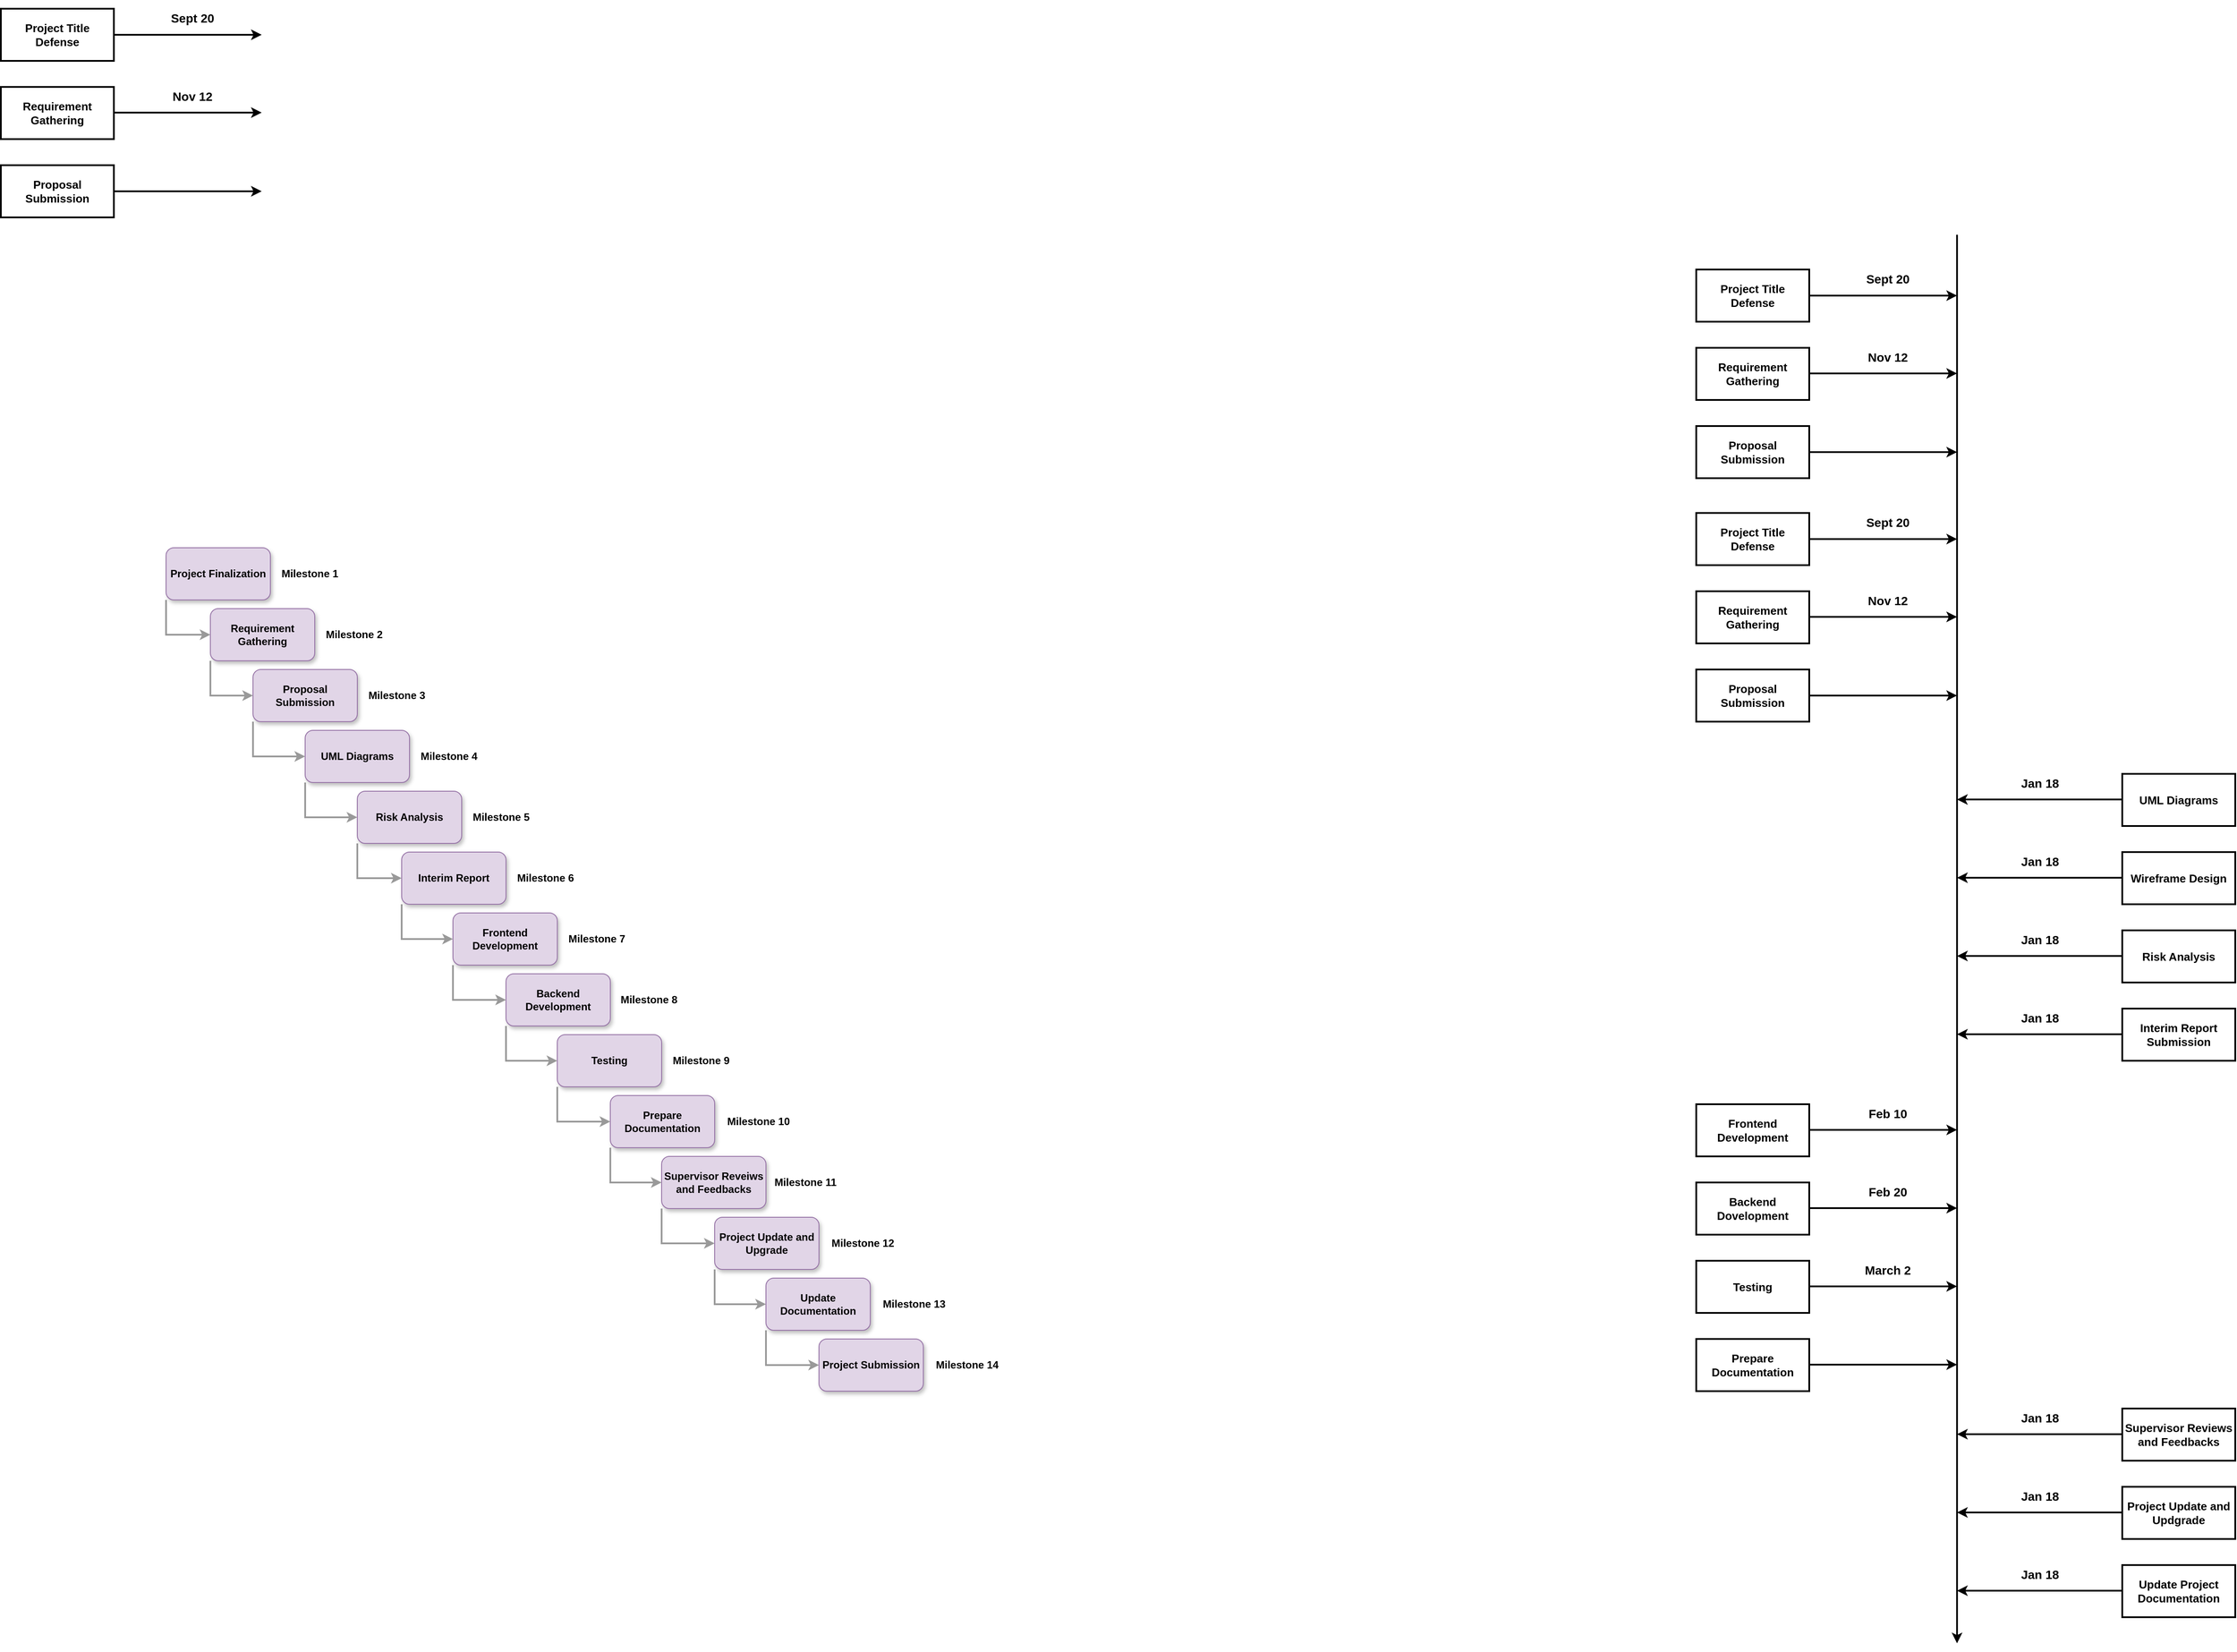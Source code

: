 <mxfile version="20.7.4" type="device"><diagram id="KiwA1rFhVB6qZQoyAdd2" name="Page-1"><mxGraphModel dx="2368" dy="829" grid="0" gridSize="10" guides="1" tooltips="1" connect="1" arrows="1" fold="1" page="0" pageScale="1" pageWidth="850" pageHeight="1100" math="0" shadow="0"><root><mxCell id="0"/><mxCell id="1" parent="0"/><mxCell id="0hSLDg92KJ7H1s0x4q7d-1" value="" style="endArrow=classic;html=1;rounded=0;strokeColor=#000000;strokeWidth=2;" parent="1" edge="1"><mxGeometry width="50" height="50" relative="1" as="geometry"><mxPoint x="2170" y="360" as="sourcePoint"/><mxPoint x="2170" y="1980" as="targetPoint"/></mxGeometry></mxCell><mxCell id="0hSLDg92KJ7H1s0x4q7d-2" value="&lt;font size=&quot;1&quot; style=&quot;&quot;&gt;&lt;b style=&quot;font-size: 13px;&quot;&gt;Project Title Defense&lt;/b&gt;&lt;/font&gt;" style="rounded=0;whiteSpace=wrap;html=1;glass=0;strokeWidth=2;" parent="1" vertex="1"><mxGeometry x="1870" y="400" width="130" height="60" as="geometry"/></mxCell><mxCell id="0hSLDg92KJ7H1s0x4q7d-3" value="" style="endArrow=classic;html=1;rounded=0;strokeWidth=2;strokeColor=#000000;" parent="1" edge="1"><mxGeometry width="50" height="50" relative="1" as="geometry"><mxPoint x="2000" y="430" as="sourcePoint"/><mxPoint x="2170" y="430" as="targetPoint"/></mxGeometry></mxCell><mxCell id="0hSLDg92KJ7H1s0x4q7d-13" value="&lt;span style=&quot;font-size: 13px;&quot;&gt;&lt;b&gt;Requirement Gathering&lt;/b&gt;&lt;/span&gt;" style="rounded=0;whiteSpace=wrap;html=1;glass=0;strokeWidth=2;" parent="1" vertex="1"><mxGeometry x="1870" y="490" width="130" height="60" as="geometry"/></mxCell><mxCell id="0hSLDg92KJ7H1s0x4q7d-14" value="" style="endArrow=classic;html=1;rounded=0;strokeWidth=2;" parent="1" edge="1"><mxGeometry width="50" height="50" relative="1" as="geometry"><mxPoint x="2000" y="519.5" as="sourcePoint"/><mxPoint x="2170" y="519.5" as="targetPoint"/></mxGeometry></mxCell><mxCell id="0hSLDg92KJ7H1s0x4q7d-15" value="&lt;span style=&quot;font-size: 13px;&quot;&gt;&lt;b&gt;UML Diagrams&lt;/b&gt;&lt;/span&gt;" style="rounded=0;whiteSpace=wrap;html=1;glass=0;strokeWidth=2;" parent="1" vertex="1"><mxGeometry x="2360" y="980" width="130" height="60" as="geometry"/></mxCell><mxCell id="0hSLDg92KJ7H1s0x4q7d-16" value="" style="endArrow=classic;html=1;rounded=0;strokeWidth=2;" parent="1" edge="1"><mxGeometry width="50" height="50" relative="1" as="geometry"><mxPoint x="2360" y="1009.5" as="sourcePoint"/><mxPoint x="2170" y="1009.5" as="targetPoint"/></mxGeometry></mxCell><mxCell id="0hSLDg92KJ7H1s0x4q7d-20" value="&lt;b&gt;&lt;font style=&quot;font-size: 13px;&quot;&gt;Frontend Development&lt;/font&gt;&lt;/b&gt;" style="rounded=0;whiteSpace=wrap;html=1;glass=0;strokeWidth=2;" parent="1" vertex="1"><mxGeometry x="1870" y="1360" width="130" height="60" as="geometry"/></mxCell><mxCell id="0hSLDg92KJ7H1s0x4q7d-22" value="" style="endArrow=classic;html=1;rounded=0;strokeWidth=2;" parent="1" edge="1"><mxGeometry width="50" height="50" relative="1" as="geometry"><mxPoint x="2000" y="1389.5" as="sourcePoint"/><mxPoint x="2170" y="1389.5" as="targetPoint"/></mxGeometry></mxCell><mxCell id="0hSLDg92KJ7H1s0x4q7d-23" value="&lt;b&gt;&lt;font style=&quot;font-size: 13px;&quot;&gt;Backend Dovelopment&lt;/font&gt;&lt;/b&gt;" style="rounded=0;whiteSpace=wrap;html=1;glass=0;strokeWidth=2;" parent="1" vertex="1"><mxGeometry x="1870" y="1450" width="130" height="60" as="geometry"/></mxCell><mxCell id="0hSLDg92KJ7H1s0x4q7d-25" value="" style="endArrow=classic;html=1;rounded=0;strokeWidth=2;" parent="1" edge="1"><mxGeometry width="50" height="50" relative="1" as="geometry"><mxPoint x="2000" y="1479.5" as="sourcePoint"/><mxPoint x="2170" y="1479.5" as="targetPoint"/></mxGeometry></mxCell><mxCell id="0hSLDg92KJ7H1s0x4q7d-26" value="&lt;b&gt;&lt;font style=&quot;font-size: 13px;&quot;&gt;Testing&lt;/font&gt;&lt;/b&gt;" style="rounded=0;whiteSpace=wrap;html=1;glass=0;strokeWidth=2;" parent="1" vertex="1"><mxGeometry x="1870" y="1540" width="130" height="60" as="geometry"/></mxCell><mxCell id="0hSLDg92KJ7H1s0x4q7d-27" value="" style="endArrow=classic;html=1;rounded=0;strokeWidth=2;" parent="1" edge="1"><mxGeometry width="50" height="50" relative="1" as="geometry"><mxPoint x="2000" y="1569.5" as="sourcePoint"/><mxPoint x="2170" y="1569.5" as="targetPoint"/></mxGeometry></mxCell><mxCell id="sKjqdy5fp_Y9ywcPo3Nw-8" value="&lt;span style=&quot;font-size: 14px;&quot;&gt;&lt;b&gt;Feb 10&lt;/b&gt;&lt;/span&gt;" style="text;html=1;align=center;verticalAlign=middle;resizable=0;points=[];autosize=1;strokeColor=none;fillColor=none;fontSize=18;" parent="1" vertex="1"><mxGeometry x="2055" y="1350" width="70" height="40" as="geometry"/></mxCell><mxCell id="sKjqdy5fp_Y9ywcPo3Nw-9" value="&lt;span style=&quot;font-size: 14px;&quot;&gt;&lt;b&gt;Feb 20&lt;/b&gt;&lt;/span&gt;" style="text;html=1;align=center;verticalAlign=middle;resizable=0;points=[];autosize=1;strokeColor=none;fillColor=none;fontSize=18;" parent="1" vertex="1"><mxGeometry x="2055" y="1440" width="70" height="40" as="geometry"/></mxCell><mxCell id="sKjqdy5fp_Y9ywcPo3Nw-10" value="&lt;span style=&quot;font-size: 14px;&quot;&gt;&lt;b&gt;March 2&lt;/b&gt;&lt;/span&gt;" style="text;html=1;align=center;verticalAlign=middle;resizable=0;points=[];autosize=1;strokeColor=none;fillColor=none;fontSize=18;" parent="1" vertex="1"><mxGeometry x="2050" y="1530" width="80" height="40" as="geometry"/></mxCell><mxCell id="sKjqdy5fp_Y9ywcPo3Nw-13" value="&lt;font style=&quot;font-size: 14px;&quot;&gt;&lt;b&gt;Nov 12&lt;/b&gt;&lt;/font&gt;" style="text;html=1;align=center;verticalAlign=middle;resizable=0;points=[];autosize=1;strokeColor=none;fillColor=none;fontSize=18;" parent="1" vertex="1"><mxGeometry x="2055" y="480" width="70" height="40" as="geometry"/></mxCell><mxCell id="sKjqdy5fp_Y9ywcPo3Nw-14" value="&lt;span style=&quot;font-size: 14px;&quot;&gt;&lt;b&gt;Sept 20&lt;/b&gt;&lt;/span&gt;" style="text;html=1;align=center;verticalAlign=middle;resizable=0;points=[];autosize=1;strokeColor=none;fillColor=none;fontSize=18;" parent="1" vertex="1"><mxGeometry x="2055" y="390" width="70" height="40" as="geometry"/></mxCell><mxCell id="sKjqdy5fp_Y9ywcPo3Nw-16" value="&lt;span style=&quot;font-size: 14px;&quot;&gt;&lt;b&gt;Jan 18&lt;/b&gt;&lt;/span&gt;" style="text;html=1;align=center;verticalAlign=middle;resizable=0;points=[];autosize=1;strokeColor=none;fillColor=none;fontSize=18;" parent="1" vertex="1"><mxGeometry x="2230" y="970" width="70" height="40" as="geometry"/></mxCell><mxCell id="vs-VT4PLhBFsliWM43sJ-1" value="&lt;span style=&quot;font-size: 13px;&quot;&gt;&lt;b&gt;Proposal Submission&lt;/b&gt;&lt;/span&gt;" style="rounded=0;whiteSpace=wrap;html=1;glass=0;strokeWidth=2;" vertex="1" parent="1"><mxGeometry x="1870" y="580" width="130" height="60" as="geometry"/></mxCell><mxCell id="vs-VT4PLhBFsliWM43sJ-2" value="" style="endArrow=classic;html=1;rounded=0;strokeWidth=2;" edge="1" parent="1"><mxGeometry width="50" height="50" relative="1" as="geometry"><mxPoint x="2000" y="610" as="sourcePoint"/><mxPoint x="2170" y="610" as="targetPoint"/></mxGeometry></mxCell><mxCell id="vs-VT4PLhBFsliWM43sJ-3" value="&lt;span style=&quot;font-size: 13px;&quot;&gt;&lt;b&gt;Wireframe Design&lt;/b&gt;&lt;/span&gt;" style="rounded=0;whiteSpace=wrap;html=1;glass=0;strokeWidth=2;" vertex="1" parent="1"><mxGeometry x="2360" y="1070" width="130" height="60" as="geometry"/></mxCell><mxCell id="vs-VT4PLhBFsliWM43sJ-4" value="" style="endArrow=classic;html=1;rounded=0;strokeWidth=2;" edge="1" parent="1"><mxGeometry width="50" height="50" relative="1" as="geometry"><mxPoint x="2360" y="1099.5" as="sourcePoint"/><mxPoint x="2170" y="1099.5" as="targetPoint"/></mxGeometry></mxCell><mxCell id="vs-VT4PLhBFsliWM43sJ-5" value="&lt;span style=&quot;font-size: 14px;&quot;&gt;&lt;b&gt;Jan 18&lt;/b&gt;&lt;/span&gt;" style="text;html=1;align=center;verticalAlign=middle;resizable=0;points=[];autosize=1;strokeColor=none;fillColor=none;fontSize=18;" vertex="1" parent="1"><mxGeometry x="2230" y="1060" width="70" height="40" as="geometry"/></mxCell><mxCell id="vs-VT4PLhBFsliWM43sJ-6" value="&lt;span style=&quot;font-size: 13px;&quot;&gt;&lt;b&gt;Risk Analysis&lt;/b&gt;&lt;/span&gt;" style="rounded=0;whiteSpace=wrap;html=1;glass=0;strokeWidth=2;" vertex="1" parent="1"><mxGeometry x="2360" y="1160" width="130" height="60" as="geometry"/></mxCell><mxCell id="vs-VT4PLhBFsliWM43sJ-7" value="" style="endArrow=classic;html=1;rounded=0;strokeWidth=2;" edge="1" parent="1"><mxGeometry width="50" height="50" relative="1" as="geometry"><mxPoint x="2360" y="1189.5" as="sourcePoint"/><mxPoint x="2170" y="1189.5" as="targetPoint"/></mxGeometry></mxCell><mxCell id="vs-VT4PLhBFsliWM43sJ-8" value="&lt;span style=&quot;font-size: 14px;&quot;&gt;&lt;b&gt;Jan 18&lt;/b&gt;&lt;/span&gt;" style="text;html=1;align=center;verticalAlign=middle;resizable=0;points=[];autosize=1;strokeColor=none;fillColor=none;fontSize=18;" vertex="1" parent="1"><mxGeometry x="2230" y="1150" width="70" height="40" as="geometry"/></mxCell><mxCell id="vs-VT4PLhBFsliWM43sJ-12" value="&lt;span style=&quot;font-size: 13px;&quot;&gt;&lt;b&gt;Supervisor Reviews and Feedbacks&lt;/b&gt;&lt;/span&gt;" style="rounded=0;whiteSpace=wrap;html=1;glass=0;strokeWidth=2;" vertex="1" parent="1"><mxGeometry x="2360" y="1710" width="130" height="60" as="geometry"/></mxCell><mxCell id="vs-VT4PLhBFsliWM43sJ-13" value="" style="endArrow=classic;html=1;rounded=0;strokeWidth=2;" edge="1" parent="1"><mxGeometry width="50" height="50" relative="1" as="geometry"><mxPoint x="2360" y="1739.5" as="sourcePoint"/><mxPoint x="2170" y="1739.5" as="targetPoint"/></mxGeometry></mxCell><mxCell id="vs-VT4PLhBFsliWM43sJ-14" value="&lt;span style=&quot;font-size: 14px;&quot;&gt;&lt;b&gt;Jan 18&lt;/b&gt;&lt;/span&gt;" style="text;html=1;align=center;verticalAlign=middle;resizable=0;points=[];autosize=1;strokeColor=none;fillColor=none;fontSize=18;" vertex="1" parent="1"><mxGeometry x="2230" y="1700" width="70" height="40" as="geometry"/></mxCell><mxCell id="vs-VT4PLhBFsliWM43sJ-15" value="&lt;span style=&quot;font-size: 13px;&quot;&gt;&lt;b&gt;Project Update and Updgrade&lt;/b&gt;&lt;/span&gt;" style="rounded=0;whiteSpace=wrap;html=1;glass=0;strokeWidth=2;" vertex="1" parent="1"><mxGeometry x="2360" y="1800" width="130" height="60" as="geometry"/></mxCell><mxCell id="vs-VT4PLhBFsliWM43sJ-16" value="" style="endArrow=classic;html=1;rounded=0;strokeWidth=2;" edge="1" parent="1"><mxGeometry width="50" height="50" relative="1" as="geometry"><mxPoint x="2360" y="1829.5" as="sourcePoint"/><mxPoint x="2170" y="1829.5" as="targetPoint"/></mxGeometry></mxCell><mxCell id="vs-VT4PLhBFsliWM43sJ-17" value="&lt;span style=&quot;font-size: 14px;&quot;&gt;&lt;b&gt;Jan 18&lt;/b&gt;&lt;/span&gt;" style="text;html=1;align=center;verticalAlign=middle;resizable=0;points=[];autosize=1;strokeColor=none;fillColor=none;fontSize=18;" vertex="1" parent="1"><mxGeometry x="2230" y="1790" width="70" height="40" as="geometry"/></mxCell><mxCell id="vs-VT4PLhBFsliWM43sJ-18" value="&lt;span style=&quot;font-size: 13px;&quot;&gt;&lt;b&gt;Update Project Documentation&lt;/b&gt;&lt;/span&gt;" style="rounded=0;whiteSpace=wrap;html=1;glass=0;strokeWidth=2;" vertex="1" parent="1"><mxGeometry x="2360" y="1890" width="130" height="60" as="geometry"/></mxCell><mxCell id="vs-VT4PLhBFsliWM43sJ-19" value="" style="endArrow=classic;html=1;rounded=0;strokeWidth=2;" edge="1" parent="1"><mxGeometry width="50" height="50" relative="1" as="geometry"><mxPoint x="2360" y="1919.5" as="sourcePoint"/><mxPoint x="2170" y="1919.5" as="targetPoint"/></mxGeometry></mxCell><mxCell id="vs-VT4PLhBFsliWM43sJ-20" value="&lt;span style=&quot;font-size: 14px;&quot;&gt;&lt;b&gt;Jan 18&lt;/b&gt;&lt;/span&gt;" style="text;html=1;align=center;verticalAlign=middle;resizable=0;points=[];autosize=1;strokeColor=none;fillColor=none;fontSize=18;" vertex="1" parent="1"><mxGeometry x="2230" y="1880" width="70" height="40" as="geometry"/></mxCell><mxCell id="vs-VT4PLhBFsliWM43sJ-21" value="&lt;span style=&quot;font-size: 13px;&quot;&gt;&lt;b&gt;Prepare Documentation&lt;/b&gt;&lt;/span&gt;" style="rounded=0;whiteSpace=wrap;html=1;glass=0;strokeWidth=2;" vertex="1" parent="1"><mxGeometry x="1870" y="1630" width="130" height="60" as="geometry"/></mxCell><mxCell id="vs-VT4PLhBFsliWM43sJ-22" value="" style="endArrow=classic;html=1;rounded=0;strokeWidth=2;" edge="1" parent="1"><mxGeometry width="50" height="50" relative="1" as="geometry"><mxPoint x="2000" y="1659.5" as="sourcePoint"/><mxPoint x="2170" y="1659.5" as="targetPoint"/></mxGeometry></mxCell><mxCell id="vs-VT4PLhBFsliWM43sJ-23" value="&lt;span style=&quot;font-size: 13px;&quot;&gt;&lt;b&gt;Interim Report Submission&lt;/b&gt;&lt;/span&gt;" style="rounded=0;whiteSpace=wrap;html=1;glass=0;strokeWidth=2;" vertex="1" parent="1"><mxGeometry x="2360" y="1250" width="130" height="60" as="geometry"/></mxCell><mxCell id="vs-VT4PLhBFsliWM43sJ-24" value="" style="endArrow=classic;html=1;rounded=0;strokeWidth=2;" edge="1" parent="1"><mxGeometry width="50" height="50" relative="1" as="geometry"><mxPoint x="2360" y="1279.5" as="sourcePoint"/><mxPoint x="2170" y="1279.5" as="targetPoint"/></mxGeometry></mxCell><mxCell id="vs-VT4PLhBFsliWM43sJ-25" value="&lt;span style=&quot;font-size: 14px;&quot;&gt;&lt;b&gt;Jan 18&lt;/b&gt;&lt;/span&gt;" style="text;html=1;align=center;verticalAlign=middle;resizable=0;points=[];autosize=1;strokeColor=none;fillColor=none;fontSize=18;" vertex="1" parent="1"><mxGeometry x="2230" y="1240" width="70" height="40" as="geometry"/></mxCell><mxCell id="vs-VT4PLhBFsliWM43sJ-26" value="&lt;font size=&quot;1&quot; style=&quot;&quot;&gt;&lt;b style=&quot;font-size: 13px;&quot;&gt;Project Title Defense&lt;/b&gt;&lt;/font&gt;" style="rounded=0;whiteSpace=wrap;html=1;glass=0;strokeWidth=2;" vertex="1" parent="1"><mxGeometry x="1870" y="680" width="130" height="60" as="geometry"/></mxCell><mxCell id="vs-VT4PLhBFsliWM43sJ-27" value="" style="endArrow=classic;html=1;rounded=0;strokeWidth=2;strokeColor=#000000;" edge="1" parent="1"><mxGeometry width="50" height="50" relative="1" as="geometry"><mxPoint x="2000" y="710" as="sourcePoint"/><mxPoint x="2170" y="710" as="targetPoint"/></mxGeometry></mxCell><mxCell id="vs-VT4PLhBFsliWM43sJ-28" value="&lt;span style=&quot;font-size: 13px;&quot;&gt;&lt;b&gt;Requirement Gathering&lt;/b&gt;&lt;/span&gt;" style="rounded=0;whiteSpace=wrap;html=1;glass=0;strokeWidth=2;" vertex="1" parent="1"><mxGeometry x="1870" y="770" width="130" height="60" as="geometry"/></mxCell><mxCell id="vs-VT4PLhBFsliWM43sJ-29" value="" style="endArrow=classic;html=1;rounded=0;strokeWidth=2;" edge="1" parent="1"><mxGeometry width="50" height="50" relative="1" as="geometry"><mxPoint x="2000" y="799.5" as="sourcePoint"/><mxPoint x="2170" y="799.5" as="targetPoint"/></mxGeometry></mxCell><mxCell id="vs-VT4PLhBFsliWM43sJ-30" value="&lt;font style=&quot;font-size: 14px;&quot;&gt;&lt;b&gt;Nov 12&lt;/b&gt;&lt;/font&gt;" style="text;html=1;align=center;verticalAlign=middle;resizable=0;points=[];autosize=1;strokeColor=none;fillColor=none;fontSize=18;" vertex="1" parent="1"><mxGeometry x="2055" y="760" width="70" height="40" as="geometry"/></mxCell><mxCell id="vs-VT4PLhBFsliWM43sJ-31" value="&lt;span style=&quot;font-size: 14px;&quot;&gt;&lt;b&gt;Sept 20&lt;/b&gt;&lt;/span&gt;" style="text;html=1;align=center;verticalAlign=middle;resizable=0;points=[];autosize=1;strokeColor=none;fillColor=none;fontSize=18;" vertex="1" parent="1"><mxGeometry x="2055" y="670" width="70" height="40" as="geometry"/></mxCell><mxCell id="vs-VT4PLhBFsliWM43sJ-32" value="&lt;span style=&quot;font-size: 13px;&quot;&gt;&lt;b&gt;Proposal Submission&lt;/b&gt;&lt;/span&gt;" style="rounded=0;whiteSpace=wrap;html=1;glass=0;strokeWidth=2;" vertex="1" parent="1"><mxGeometry x="1870" y="860" width="130" height="60" as="geometry"/></mxCell><mxCell id="vs-VT4PLhBFsliWM43sJ-33" value="" style="endArrow=classic;html=1;rounded=0;strokeWidth=2;" edge="1" parent="1"><mxGeometry width="50" height="50" relative="1" as="geometry"><mxPoint x="2000" y="890" as="sourcePoint"/><mxPoint x="2170" y="890" as="targetPoint"/></mxGeometry></mxCell><mxCell id="vs-VT4PLhBFsliWM43sJ-34" value="Project Finalization" style="rounded=1;whiteSpace=wrap;html=1;shadow=1;strokeColor=#9673a6;fillColor=#e1d5e7;fontStyle=1" vertex="1" parent="1"><mxGeometry x="110" y="720" width="120" height="60" as="geometry"/></mxCell><mxCell id="vs-VT4PLhBFsliWM43sJ-35" value="&lt;font size=&quot;1&quot; style=&quot;&quot;&gt;&lt;b style=&quot;font-size: 13px;&quot;&gt;Project Title Defense&lt;/b&gt;&lt;/font&gt;" style="rounded=0;whiteSpace=wrap;html=1;glass=0;strokeWidth=2;" vertex="1" parent="1"><mxGeometry x="-80" y="100" width="130" height="60" as="geometry"/></mxCell><mxCell id="vs-VT4PLhBFsliWM43sJ-36" value="" style="endArrow=classic;html=1;rounded=0;strokeWidth=2;strokeColor=#000000;" edge="1" parent="1"><mxGeometry width="50" height="50" relative="1" as="geometry"><mxPoint x="50" y="130" as="sourcePoint"/><mxPoint x="220" y="130" as="targetPoint"/></mxGeometry></mxCell><mxCell id="vs-VT4PLhBFsliWM43sJ-37" value="&lt;span style=&quot;font-size: 13px;&quot;&gt;&lt;b&gt;Requirement Gathering&lt;/b&gt;&lt;/span&gt;" style="rounded=0;whiteSpace=wrap;html=1;glass=0;strokeWidth=2;" vertex="1" parent="1"><mxGeometry x="-80" y="190" width="130" height="60" as="geometry"/></mxCell><mxCell id="vs-VT4PLhBFsliWM43sJ-38" value="" style="endArrow=classic;html=1;rounded=0;strokeWidth=2;" edge="1" parent="1"><mxGeometry width="50" height="50" relative="1" as="geometry"><mxPoint x="50" y="219.5" as="sourcePoint"/><mxPoint x="220" y="219.5" as="targetPoint"/></mxGeometry></mxCell><mxCell id="vs-VT4PLhBFsliWM43sJ-39" value="&lt;font style=&quot;font-size: 14px;&quot;&gt;&lt;b&gt;Nov 12&lt;/b&gt;&lt;/font&gt;" style="text;html=1;align=center;verticalAlign=middle;resizable=0;points=[];autosize=1;strokeColor=none;fillColor=none;fontSize=18;" vertex="1" parent="1"><mxGeometry x="105" y="180" width="70" height="40" as="geometry"/></mxCell><mxCell id="vs-VT4PLhBFsliWM43sJ-40" value="&lt;span style=&quot;font-size: 14px;&quot;&gt;&lt;b&gt;Sept 20&lt;/b&gt;&lt;/span&gt;" style="text;html=1;align=center;verticalAlign=middle;resizable=0;points=[];autosize=1;strokeColor=none;fillColor=none;fontSize=18;" vertex="1" parent="1"><mxGeometry x="105" y="90" width="70" height="40" as="geometry"/></mxCell><mxCell id="vs-VT4PLhBFsliWM43sJ-41" value="&lt;span style=&quot;font-size: 13px;&quot;&gt;&lt;b&gt;Proposal Submission&lt;/b&gt;&lt;/span&gt;" style="rounded=0;whiteSpace=wrap;html=1;glass=0;strokeWidth=2;" vertex="1" parent="1"><mxGeometry x="-80" y="280" width="130" height="60" as="geometry"/></mxCell><mxCell id="vs-VT4PLhBFsliWM43sJ-42" value="" style="endArrow=classic;html=1;rounded=0;strokeWidth=2;" edge="1" parent="1"><mxGeometry width="50" height="50" relative="1" as="geometry"><mxPoint x="50" y="310" as="sourcePoint"/><mxPoint x="220" y="310" as="targetPoint"/></mxGeometry></mxCell><mxCell id="vs-VT4PLhBFsliWM43sJ-43" value="Requirement Gathering" style="rounded=1;whiteSpace=wrap;html=1;shadow=1;strokeColor=#9673a6;fillColor=#e1d5e7;fontStyle=1" vertex="1" parent="1"><mxGeometry x="161" y="790" width="120" height="60" as="geometry"/></mxCell><mxCell id="vs-VT4PLhBFsliWM43sJ-44" value="Proposal Submission" style="rounded=1;whiteSpace=wrap;html=1;shadow=1;strokeColor=#9673a6;fillColor=#e1d5e7;fontStyle=1" vertex="1" parent="1"><mxGeometry x="210" y="860" width="120" height="60" as="geometry"/></mxCell><mxCell id="vs-VT4PLhBFsliWM43sJ-45" value="UML Diagrams" style="rounded=1;whiteSpace=wrap;html=1;shadow=1;strokeColor=#9673a6;fillColor=#e1d5e7;fontStyle=1" vertex="1" parent="1"><mxGeometry x="270" y="930" width="120" height="60" as="geometry"/></mxCell><mxCell id="vs-VT4PLhBFsliWM43sJ-48" value="Risk Analysis" style="rounded=1;whiteSpace=wrap;html=1;shadow=1;strokeColor=#9673a6;fillColor=#e1d5e7;fontStyle=1" vertex="1" parent="1"><mxGeometry x="330" y="1000" width="120" height="60" as="geometry"/></mxCell><mxCell id="vs-VT4PLhBFsliWM43sJ-49" value="Interim Report" style="rounded=1;whiteSpace=wrap;html=1;shadow=1;strokeColor=#9673a6;fillColor=#e1d5e7;fontStyle=1" vertex="1" parent="1"><mxGeometry x="381" y="1070" width="120" height="60" as="geometry"/></mxCell><mxCell id="vs-VT4PLhBFsliWM43sJ-50" value="Frontend Development" style="rounded=1;whiteSpace=wrap;html=1;shadow=1;strokeColor=#9673a6;fillColor=#e1d5e7;fontStyle=1" vertex="1" parent="1"><mxGeometry x="440" y="1140" width="120" height="60" as="geometry"/></mxCell><mxCell id="vs-VT4PLhBFsliWM43sJ-51" value="Backend Development" style="rounded=1;whiteSpace=wrap;html=1;shadow=1;strokeColor=#9673a6;fillColor=#e1d5e7;fontStyle=1" vertex="1" parent="1"><mxGeometry x="501" y="1210" width="120" height="60" as="geometry"/></mxCell><mxCell id="vs-VT4PLhBFsliWM43sJ-52" value="Testing" style="rounded=1;whiteSpace=wrap;html=1;shadow=1;strokeColor=#9673a6;fillColor=#e1d5e7;fontStyle=1" vertex="1" parent="1"><mxGeometry x="560" y="1280" width="120" height="60" as="geometry"/></mxCell><mxCell id="vs-VT4PLhBFsliWM43sJ-53" value="Prepare Documentation" style="rounded=1;whiteSpace=wrap;html=1;shadow=1;strokeColor=#9673a6;fillColor=#e1d5e7;fontStyle=1" vertex="1" parent="1"><mxGeometry x="621" y="1350" width="120" height="60" as="geometry"/></mxCell><mxCell id="vs-VT4PLhBFsliWM43sJ-54" value="Supervisor Reveiws and Feedbacks" style="rounded=1;whiteSpace=wrap;html=1;shadow=1;strokeColor=#9673a6;fillColor=#e1d5e7;fontStyle=1" vertex="1" parent="1"><mxGeometry x="680" y="1420" width="120" height="60" as="geometry"/></mxCell><mxCell id="vs-VT4PLhBFsliWM43sJ-55" value="Project Update and Upgrade" style="rounded=1;whiteSpace=wrap;html=1;shadow=1;strokeColor=#9673a6;fillColor=#e1d5e7;fontStyle=1" vertex="1" parent="1"><mxGeometry x="741" y="1490" width="120" height="60" as="geometry"/></mxCell><mxCell id="vs-VT4PLhBFsliWM43sJ-56" value="Update Documentation" style="rounded=1;whiteSpace=wrap;html=1;shadow=1;strokeColor=#9673a6;fillColor=#e1d5e7;fontStyle=1" vertex="1" parent="1"><mxGeometry x="800" y="1560" width="120" height="60" as="geometry"/></mxCell><mxCell id="vs-VT4PLhBFsliWM43sJ-57" value="Project Submission" style="rounded=1;whiteSpace=wrap;html=1;shadow=1;strokeColor=#9673a6;fillColor=#e1d5e7;fontStyle=1" vertex="1" parent="1"><mxGeometry x="861" y="1630" width="120" height="60" as="geometry"/></mxCell><mxCell id="vs-VT4PLhBFsliWM43sJ-58" value="" style="endArrow=classic;html=1;rounded=0;shadow=0;strokeColor=#999999;strokeWidth=2;exitX=0;exitY=1;exitDx=0;exitDy=0;entryX=0;entryY=0.5;entryDx=0;entryDy=0;edgeStyle=orthogonalEdgeStyle;fontStyle=1" edge="1" parent="1" source="vs-VT4PLhBFsliWM43sJ-34" target="vs-VT4PLhBFsliWM43sJ-43"><mxGeometry width="50" height="50" relative="1" as="geometry"><mxPoint x="250" y="1010" as="sourcePoint"/><mxPoint x="300" y="960" as="targetPoint"/></mxGeometry></mxCell><mxCell id="vs-VT4PLhBFsliWM43sJ-59" value="" style="endArrow=classic;html=1;rounded=0;shadow=0;strokeColor=#999999;strokeWidth=2;exitX=0;exitY=1;exitDx=0;exitDy=0;entryX=0;entryY=0.5;entryDx=0;entryDy=0;edgeStyle=orthogonalEdgeStyle;fontStyle=1" edge="1" parent="1" source="vs-VT4PLhBFsliWM43sJ-43" target="vs-VT4PLhBFsliWM43sJ-44"><mxGeometry width="50" height="50" relative="1" as="geometry"><mxPoint x="120" y="790" as="sourcePoint"/><mxPoint x="171" y="830" as="targetPoint"/></mxGeometry></mxCell><mxCell id="vs-VT4PLhBFsliWM43sJ-60" value="" style="endArrow=classic;html=1;rounded=0;shadow=0;strokeColor=#999999;strokeWidth=2;exitX=0;exitY=1;exitDx=0;exitDy=0;entryX=0;entryY=0.5;entryDx=0;entryDy=0;edgeStyle=orthogonalEdgeStyle;fontStyle=1" edge="1" parent="1" source="vs-VT4PLhBFsliWM43sJ-44" target="vs-VT4PLhBFsliWM43sJ-45"><mxGeometry width="50" height="50" relative="1" as="geometry"><mxPoint x="171" y="860" as="sourcePoint"/><mxPoint x="220" y="900" as="targetPoint"/></mxGeometry></mxCell><mxCell id="vs-VT4PLhBFsliWM43sJ-61" value="" style="endArrow=classic;html=1;rounded=0;shadow=0;strokeColor=#999999;strokeWidth=2;exitX=0;exitY=1;exitDx=0;exitDy=0;entryX=0;entryY=0.5;entryDx=0;entryDy=0;edgeStyle=orthogonalEdgeStyle;fontStyle=1" edge="1" parent="1" source="vs-VT4PLhBFsliWM43sJ-45" target="vs-VT4PLhBFsliWM43sJ-48"><mxGeometry width="50" height="50" relative="1" as="geometry"><mxPoint x="221" y="1010" as="sourcePoint"/><mxPoint x="281" y="1050" as="targetPoint"/></mxGeometry></mxCell><mxCell id="vs-VT4PLhBFsliWM43sJ-62" value="" style="endArrow=classic;html=1;rounded=0;shadow=0;strokeColor=#999999;strokeWidth=2;exitX=0;exitY=1;exitDx=0;exitDy=0;entryX=0;entryY=0.5;entryDx=0;entryDy=0;edgeStyle=orthogonalEdgeStyle;fontStyle=1" edge="1" parent="1" source="vs-VT4PLhBFsliWM43sJ-48" target="vs-VT4PLhBFsliWM43sJ-49"><mxGeometry width="50" height="50" relative="1" as="geometry"><mxPoint x="230" y="940" as="sourcePoint"/><mxPoint x="290" y="980" as="targetPoint"/></mxGeometry></mxCell><mxCell id="vs-VT4PLhBFsliWM43sJ-63" value="" style="endArrow=classic;html=1;rounded=0;shadow=0;strokeColor=#999999;strokeWidth=2;exitX=0;exitY=1;exitDx=0;exitDy=0;entryX=0;entryY=0.5;entryDx=0;entryDy=0;edgeStyle=orthogonalEdgeStyle;fontStyle=1" edge="1" parent="1" source="vs-VT4PLhBFsliWM43sJ-49" target="vs-VT4PLhBFsliWM43sJ-50"><mxGeometry width="50" height="50" relative="1" as="geometry"><mxPoint x="240" y="950" as="sourcePoint"/><mxPoint x="300" y="990" as="targetPoint"/></mxGeometry></mxCell><mxCell id="vs-VT4PLhBFsliWM43sJ-64" value="" style="endArrow=classic;html=1;rounded=0;shadow=0;strokeColor=#999999;strokeWidth=2;exitX=0;exitY=1;exitDx=0;exitDy=0;entryX=0;entryY=0.5;entryDx=0;entryDy=0;edgeStyle=orthogonalEdgeStyle;fontStyle=1" edge="1" parent="1" source="vs-VT4PLhBFsliWM43sJ-50" target="vs-VT4PLhBFsliWM43sJ-51"><mxGeometry width="50" height="50" relative="1" as="geometry"><mxPoint x="391" y="1140" as="sourcePoint"/><mxPoint x="450" y="1180" as="targetPoint"/></mxGeometry></mxCell><mxCell id="vs-VT4PLhBFsliWM43sJ-65" value="" style="endArrow=classic;html=1;rounded=0;shadow=0;strokeColor=#999999;strokeWidth=2;exitX=0;exitY=1;exitDx=0;exitDy=0;entryX=0;entryY=0.5;entryDx=0;entryDy=0;edgeStyle=orthogonalEdgeStyle;fontStyle=1" edge="1" parent="1" source="vs-VT4PLhBFsliWM43sJ-51" target="vs-VT4PLhBFsliWM43sJ-52"><mxGeometry width="50" height="50" relative="1" as="geometry"><mxPoint x="401" y="1150" as="sourcePoint"/><mxPoint x="460" y="1190" as="targetPoint"/></mxGeometry></mxCell><mxCell id="vs-VT4PLhBFsliWM43sJ-66" value="" style="endArrow=classic;html=1;rounded=0;shadow=0;strokeColor=#999999;strokeWidth=2;exitX=0;exitY=1;exitDx=0;exitDy=0;entryX=0;entryY=0.5;entryDx=0;entryDy=0;edgeStyle=orthogonalEdgeStyle;fontStyle=1" edge="1" parent="1" source="vs-VT4PLhBFsliWM43sJ-52" target="vs-VT4PLhBFsliWM43sJ-53"><mxGeometry width="50" height="50" relative="1" as="geometry"><mxPoint x="411" y="1160" as="sourcePoint"/><mxPoint x="470" y="1200" as="targetPoint"/></mxGeometry></mxCell><mxCell id="vs-VT4PLhBFsliWM43sJ-67" value="" style="endArrow=classic;html=1;rounded=0;shadow=0;strokeColor=#999999;strokeWidth=2;exitX=0;exitY=1;exitDx=0;exitDy=0;entryX=0;entryY=0.5;entryDx=0;entryDy=0;edgeStyle=orthogonalEdgeStyle;fontStyle=1" edge="1" parent="1" source="vs-VT4PLhBFsliWM43sJ-53" target="vs-VT4PLhBFsliWM43sJ-54"><mxGeometry width="50" height="50" relative="1" as="geometry"><mxPoint x="421" y="1170" as="sourcePoint"/><mxPoint x="480" y="1210" as="targetPoint"/></mxGeometry></mxCell><mxCell id="vs-VT4PLhBFsliWM43sJ-68" value="" style="endArrow=classic;html=1;rounded=0;shadow=0;strokeColor=#999999;strokeWidth=2;exitX=0;exitY=1;exitDx=0;exitDy=0;entryX=0;entryY=0.5;entryDx=0;entryDy=0;edgeStyle=orthogonalEdgeStyle;fontStyle=1" edge="1" parent="1" source="vs-VT4PLhBFsliWM43sJ-54" target="vs-VT4PLhBFsliWM43sJ-55"><mxGeometry width="50" height="50" relative="1" as="geometry"><mxPoint x="631" y="1420" as="sourcePoint"/><mxPoint x="690" y="1460" as="targetPoint"/></mxGeometry></mxCell><mxCell id="vs-VT4PLhBFsliWM43sJ-69" value="" style="endArrow=classic;html=1;rounded=0;shadow=0;strokeColor=#999999;strokeWidth=2;exitX=0;exitY=1;exitDx=0;exitDy=0;entryX=0;entryY=0.5;entryDx=0;entryDy=0;edgeStyle=orthogonalEdgeStyle;fontStyle=1" edge="1" parent="1" source="vs-VT4PLhBFsliWM43sJ-55" target="vs-VT4PLhBFsliWM43sJ-56"><mxGeometry width="50" height="50" relative="1" as="geometry"><mxPoint x="641" y="1430" as="sourcePoint"/><mxPoint x="700" y="1470" as="targetPoint"/></mxGeometry></mxCell><mxCell id="vs-VT4PLhBFsliWM43sJ-70" value="" style="endArrow=classic;html=1;rounded=0;shadow=0;strokeColor=#999999;strokeWidth=2;exitX=0;exitY=1;exitDx=0;exitDy=0;entryX=0;entryY=0.5;entryDx=0;entryDy=0;edgeStyle=orthogonalEdgeStyle;fontStyle=1" edge="1" parent="1" source="vs-VT4PLhBFsliWM43sJ-56" target="vs-VT4PLhBFsliWM43sJ-57"><mxGeometry width="50" height="50" relative="1" as="geometry"><mxPoint x="651" y="1440" as="sourcePoint"/><mxPoint x="710" y="1480" as="targetPoint"/></mxGeometry></mxCell><mxCell id="vs-VT4PLhBFsliWM43sJ-71" value="&lt;span&gt;Milestone 1&lt;/span&gt;" style="text;html=1;align=center;verticalAlign=middle;resizable=0;points=[];autosize=1;strokeColor=none;fillColor=none;fontStyle=1" vertex="1" parent="1"><mxGeometry x="230" y="735" width="90" height="30" as="geometry"/></mxCell><mxCell id="vs-VT4PLhBFsliWM43sJ-72" value="&lt;span&gt;Milestone 2&lt;/span&gt;" style="text;html=1;align=center;verticalAlign=middle;resizable=0;points=[];autosize=1;strokeColor=none;fillColor=none;fontStyle=1" vertex="1" parent="1"><mxGeometry x="281" y="805" width="90" height="30" as="geometry"/></mxCell><mxCell id="vs-VT4PLhBFsliWM43sJ-73" value="&lt;span&gt;Milestone 3&lt;/span&gt;" style="text;html=1;align=center;verticalAlign=middle;resizable=0;points=[];autosize=1;strokeColor=none;fillColor=none;fontStyle=1" vertex="1" parent="1"><mxGeometry x="330" y="875" width="90" height="30" as="geometry"/></mxCell><mxCell id="vs-VT4PLhBFsliWM43sJ-74" value="&lt;span&gt;Milestone 4&lt;/span&gt;" style="text;html=1;align=center;verticalAlign=middle;resizable=0;points=[];autosize=1;strokeColor=none;fillColor=none;fontStyle=1" vertex="1" parent="1"><mxGeometry x="390" y="945" width="90" height="30" as="geometry"/></mxCell><mxCell id="vs-VT4PLhBFsliWM43sJ-75" value="&lt;span&gt;Milestone 5&lt;/span&gt;" style="text;html=1;align=center;verticalAlign=middle;resizable=0;points=[];autosize=1;strokeColor=none;fillColor=none;fontStyle=1" vertex="1" parent="1"><mxGeometry x="450" y="1015" width="90" height="30" as="geometry"/></mxCell><mxCell id="vs-VT4PLhBFsliWM43sJ-76" value="&lt;span&gt;Milestone 6&lt;/span&gt;" style="text;html=1;align=center;verticalAlign=middle;resizable=0;points=[];autosize=1;strokeColor=none;fillColor=none;fontStyle=1" vertex="1" parent="1"><mxGeometry x="501" y="1085" width="90" height="30" as="geometry"/></mxCell><mxCell id="vs-VT4PLhBFsliWM43sJ-77" value="&lt;span&gt;Milestone 7&lt;/span&gt;" style="text;html=1;align=center;verticalAlign=middle;resizable=0;points=[];autosize=1;strokeColor=none;fillColor=none;fontStyle=1" vertex="1" parent="1"><mxGeometry x="560" y="1155" width="90" height="30" as="geometry"/></mxCell><mxCell id="vs-VT4PLhBFsliWM43sJ-78" value="&lt;span&gt;Milestone 8&lt;/span&gt;" style="text;html=1;align=center;verticalAlign=middle;resizable=0;points=[];autosize=1;strokeColor=none;fillColor=none;fontStyle=1" vertex="1" parent="1"><mxGeometry x="620" y="1225" width="90" height="30" as="geometry"/></mxCell><mxCell id="vs-VT4PLhBFsliWM43sJ-79" value="&lt;span&gt;Milestone 9&lt;/span&gt;" style="text;html=1;align=center;verticalAlign=middle;resizable=0;points=[];autosize=1;strokeColor=none;fillColor=none;fontStyle=1" vertex="1" parent="1"><mxGeometry x="680" y="1295" width="90" height="30" as="geometry"/></mxCell><mxCell id="vs-VT4PLhBFsliWM43sJ-80" value="&lt;span&gt;Milestone 10&lt;/span&gt;" style="text;html=1;align=center;verticalAlign=middle;resizable=0;points=[];autosize=1;strokeColor=none;fillColor=none;fontStyle=1" vertex="1" parent="1"><mxGeometry x="741" y="1365" width="100" height="30" as="geometry"/></mxCell><mxCell id="vs-VT4PLhBFsliWM43sJ-81" value="&lt;span&gt;Milestone 11&lt;/span&gt;" style="text;html=1;align=center;verticalAlign=middle;resizable=0;points=[];autosize=1;strokeColor=none;fillColor=none;fontStyle=1" vertex="1" parent="1"><mxGeometry x="800" y="1435" width="90" height="30" as="geometry"/></mxCell><mxCell id="vs-VT4PLhBFsliWM43sJ-82" value="&lt;span&gt;Milestone 12&lt;/span&gt;" style="text;html=1;align=center;verticalAlign=middle;resizable=0;points=[];autosize=1;strokeColor=none;fillColor=none;fontStyle=1" vertex="1" parent="1"><mxGeometry x="861" y="1505" width="100" height="30" as="geometry"/></mxCell><mxCell id="vs-VT4PLhBFsliWM43sJ-83" value="&lt;span&gt;Milestone 13&lt;/span&gt;" style="text;html=1;align=center;verticalAlign=middle;resizable=0;points=[];autosize=1;strokeColor=none;fillColor=none;fontStyle=1" vertex="1" parent="1"><mxGeometry x="920" y="1575" width="100" height="30" as="geometry"/></mxCell><mxCell id="vs-VT4PLhBFsliWM43sJ-84" value="&lt;span&gt;Milestone 14&lt;/span&gt;" style="text;html=1;align=center;verticalAlign=middle;resizable=0;points=[];autosize=1;strokeColor=none;fillColor=none;fontStyle=1" vertex="1" parent="1"><mxGeometry x="981" y="1645" width="100" height="30" as="geometry"/></mxCell></root></mxGraphModel></diagram></mxfile>